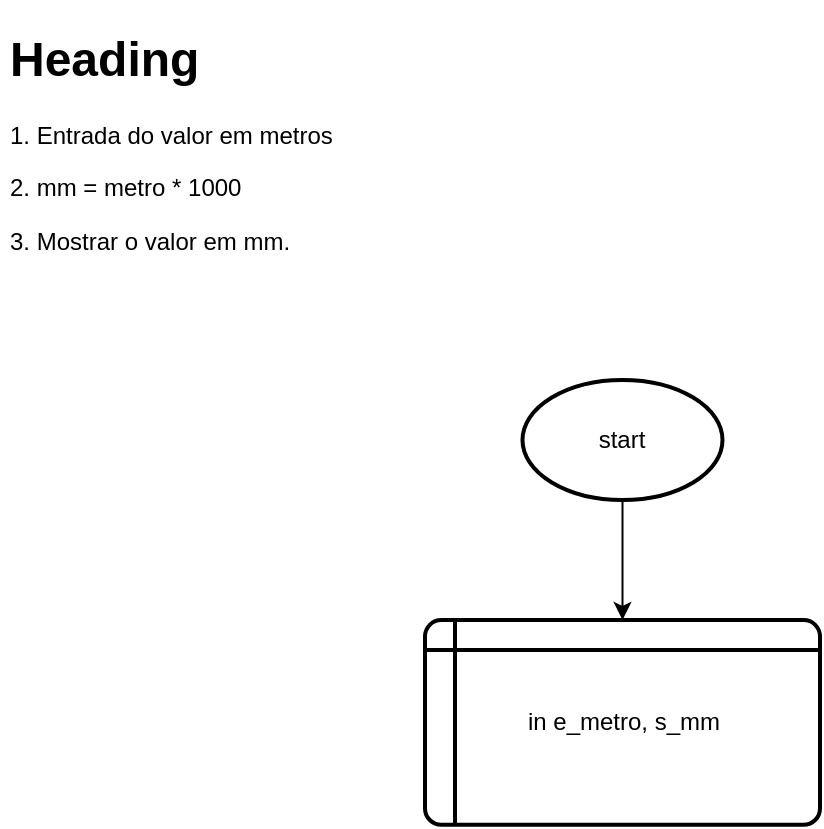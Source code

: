 <mxfile version="16.5.6" type="device"><diagram id="L3fTyIhSueGeBToAUJpn" name="Page-1"><mxGraphModel dx="1422" dy="794" grid="1" gridSize="10" guides="1" tooltips="1" connect="1" arrows="1" fold="1" page="1" pageScale="1" pageWidth="827" pageHeight="1169" math="0" shadow="0"><root><mxCell id="0"/><mxCell id="1" parent="0"/><mxCell id="zz1-hDojK1RGBGz3bbn_-2" style="edgeStyle=orthogonalEdgeStyle;rounded=0;orthogonalLoop=1;jettySize=auto;html=1;exitX=0.5;exitY=1;exitDx=0;exitDy=0;exitPerimeter=0;entryX=0.5;entryY=0;entryDx=0;entryDy=0;" edge="1" parent="1" source="4HrkCiXRNT5SHvPG9vVI-2" target="zz1-hDojK1RGBGz3bbn_-1"><mxGeometry relative="1" as="geometry"/></mxCell><mxCell id="4HrkCiXRNT5SHvPG9vVI-2" value="start&lt;br&gt;" style="strokeWidth=2;html=1;shape=mxgraph.flowchart.start_1;whiteSpace=wrap;" parent="1" vertex="1"><mxGeometry x="281.25" y="200" width="100" height="60" as="geometry"/></mxCell><mxCell id="4HrkCiXRNT5SHvPG9vVI-3" value="&lt;h1&gt;Heading&lt;/h1&gt;&lt;p&gt;1. Entrada do valor em metros&lt;/p&gt;&lt;p&gt;2. mm = metro * 1000&lt;/p&gt;&lt;p&gt;3. Mostrar o valor em mm.&lt;/p&gt;" style="text;html=1;strokeColor=none;fillColor=none;spacing=5;spacingTop=-20;whiteSpace=wrap;overflow=hidden;rounded=0;" parent="1" vertex="1"><mxGeometry x="20" y="20" width="190" height="120" as="geometry"/></mxCell><mxCell id="zz1-hDojK1RGBGz3bbn_-1" value="in e_metro, s_mm" style="shape=internalStorage;whiteSpace=wrap;html=1;dx=15;dy=15;rounded=1;arcSize=8;strokeWidth=2;" vertex="1" parent="1"><mxGeometry x="232.5" y="320" width="197.5" height="102.41" as="geometry"/></mxCell></root></mxGraphModel></diagram></mxfile>